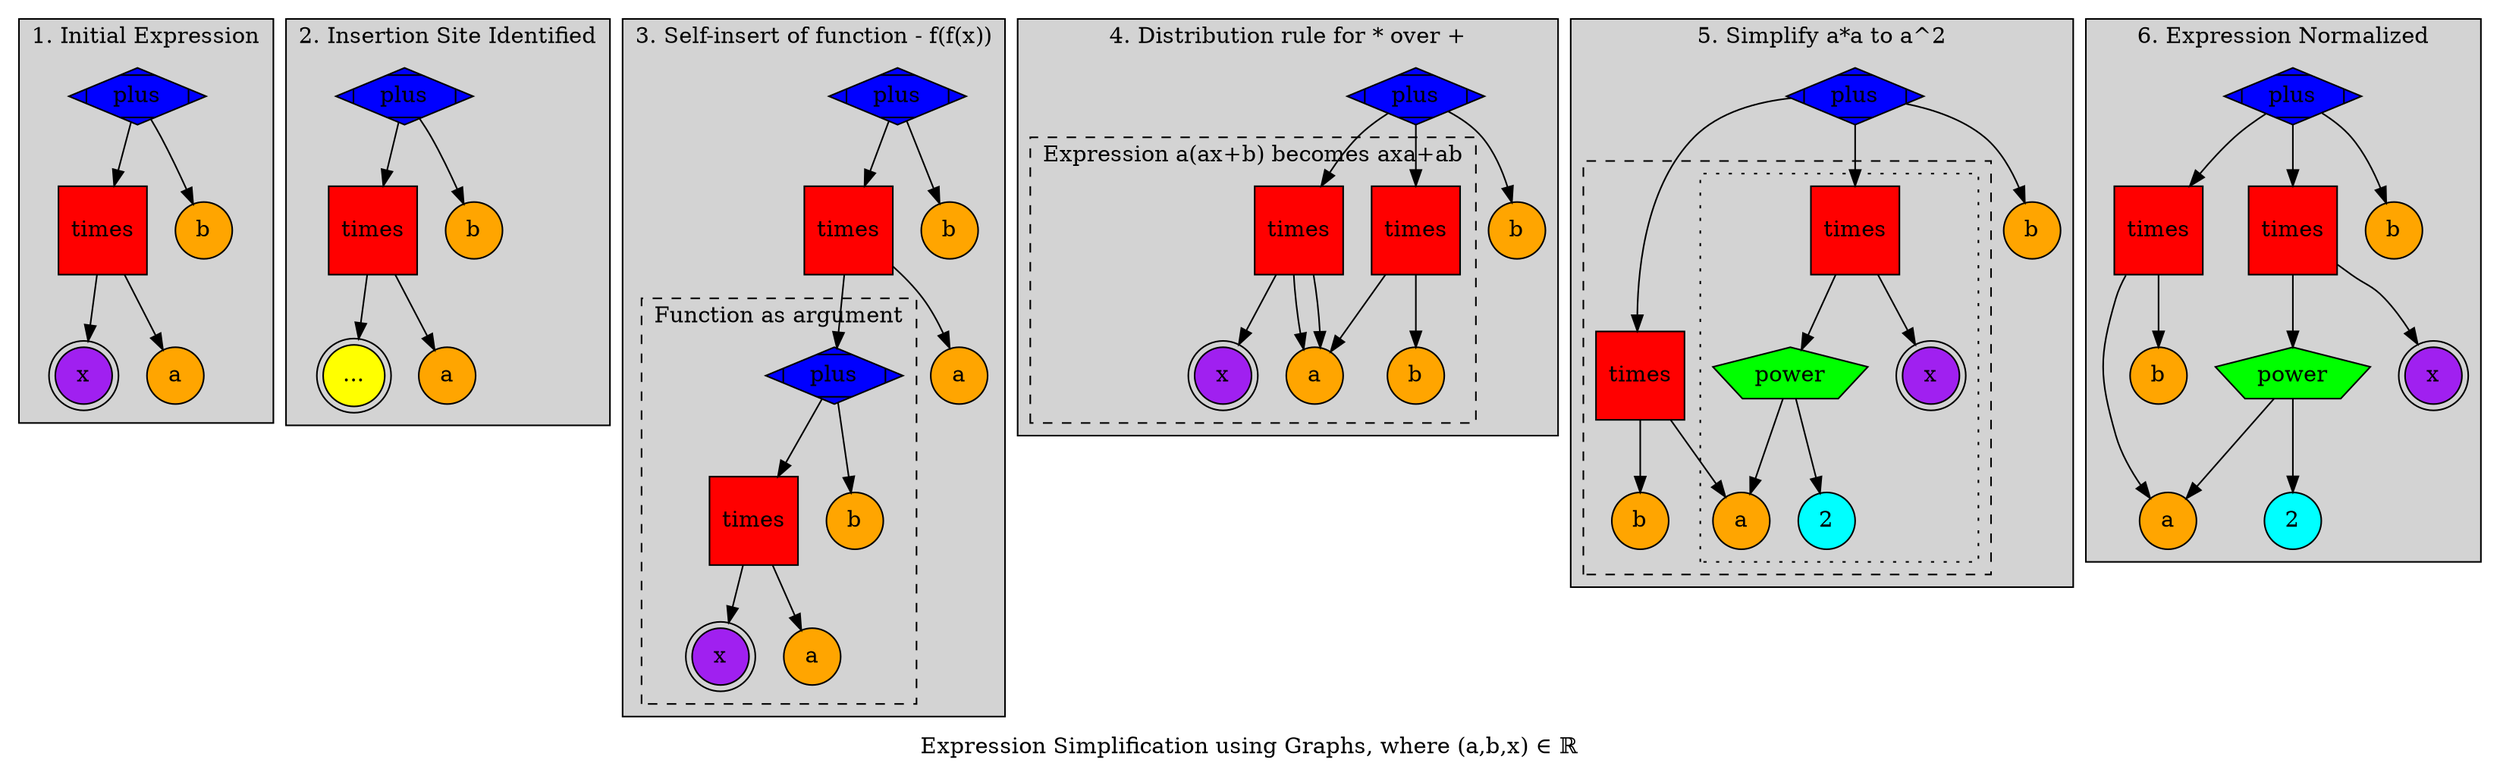 digraph exp_graph{
    label = "Expression Simplification using Graphs, where (a,b,x) ∈ ℝ";
    shape = "rectangle";
    style = "filled";
    
    subgraph cluster_expression1 {
        label = "1. Initial Expression";

        plus [label="plus" shape="Mdiamond" style="filled" fillcolor="blue"];
        times [label="times" shape="square" style="filled" fillcolor="red"];
        #power [shape="pentagon" style="filled" fillcolor="green"];
        x [label="x" shape="doublecircle" style="filled" fillcolor="purple"];
        a [label="a" shape="circle" style="filled" fillcolor="orange"];
        b [label="b" shape="circle" style="filled" fillcolor="orange"];

        plus -> times;
        plus -> b;
        times -> a;
        times -> x;
    }

    subgraph cluster_expression1_5 {
        label = "2. Insertion Site Identified";

        plus15 [label="plus" shape="Mdiamond" style="filled" fillcolor="blue"];
        times15 [label="times" shape="square" style="filled" fillcolor="red"];
        #power [shape="pentagon" style="filled" fillcolor="green"];
        x15 [label="..." shape="doublecircle" style="filled" fillcolor="yellow"];
        a15 [label="a" shape="circle" style="filled" fillcolor="orange"];
        b15 [label="b" shape="circle" style="filled" fillcolor="orange"];

        plus15 -> times15;
        plus15 -> b15;
        times15 -> a15;
        times15 -> x15;
    }

    subgraph cluster_expression2 {
        label = "3. Self-insert of function - f(f(x))";

        plus2 [label="plus" shape="Mdiamond" style="filled" fillcolor="blue"];
        plus2n [label="plus" shape="Mdiamond" style="filled" fillcolor="blue"];
        times2 [label="times" shape="square" style="filled" fillcolor="red"];
        times2n [label="times" shape="square" style="filled" fillcolor="red"];
        #power2 [shape="pentagon" style="filled" fillcolor="green"];
        #x2 [label="x" shape="doublecircle" style="filled" fillcolor="purple"];
        x2n [label="x" shape="doublecircle" style="filled" fillcolor="purple"];
        a2 [label="a" shape="circle" style="filled" fillcolor="orange"];
        a2n [label="a" shape="circle" style="filled" fillcolor="orange"];
        b2 [label="b" shape="circle" style="filled" fillcolor="orange"];
        b2n [label="b" shape="circle" style="filled" fillcolor="orange"];

        plus2 -> times2;
        plus2 -> b2;
        times2 -> a2;

        times2 -> plus2n;

        subgraph cluster_arg {
            label = "Function as argument";
            style = "dashed";

            plus2n -> times2n;
            plus2n -> b2n;
            times2n -> a2n;
            times2n -> x2n;
        }
    }

    subgraph cluster_expression3 {
        label = "4. Distribution rule for * over +";

        plus3 [label="plus" shape="Mdiamond" style="filled" fillcolor="blue"];
        times3 [label="times" shape="square" style="filled" fillcolor="red"];
        times3n [label="times" shape="square" style="filled" fillcolor="red"];
        #power2 [shape="pentagon" style="filled" fillcolor="green"];
        #x3 [label="x" shape="doublecircle" style="filled" fillcolor="purple"];
        x3n [label="x" shape="doublecircle" style="filled" fillcolor="purple"];
        #a3 [label="a" shape="circle" style="filled" fillcolor="orange"];
        a3n [label="a" shape="circle" style="filled" fillcolor="orange"];
        b3 [label="b" shape="circle" style="filled" fillcolor="orange"];
        b3n [label="b" shape="circle" style="filled" fillcolor="orange"];

        plus3 -> times3;
        plus3 -> b3;
        plus3 -> times3n;

        subgraph cluster_arg2 {
            label = "Expression a(ax+b) becomes axa+ab";
            style = "dashed";

            times3 -> a3n;
            times3 -> b3n;

            times3n -> a3n;
            times3n -> a3n;
            times3n -> x3n;
        }
    }

    subgraph cluster_expression4 {
        label = "5. Simplify a*a to a^2";

        plus4 [label="plus" shape="Mdiamond" style="filled" fillcolor="blue"];
        times4 [label="times" shape="square" style="filled" fillcolor="red"];
        times4n [label="times" shape="square" style="filled" fillcolor="red"];
        power1 [label="power" shape="pentagon" style="filled" fillcolor="green"];
        #x3 [label="x" shape="doublecircle" style="filled" fillcolor="purple"];
        x4n [label="x" shape="doublecircle" style="filled" fillcolor="purple"];
        #a4 [label="a" shape="circle" style="filled" fillcolor="orange"];
        a4n [label="a" shape="circle" style="filled" fillcolor="orange"];
        b4 [label="b" shape="circle" style="filled" fillcolor="orange"];
        b4n [label="b" shape="circle" style="filled" fillcolor="orange"];
        num [label="2" shape="circle" style="filled" fillcolor="cyan"];

        plus4 -> times4;
        plus4 -> b4;
        plus4 -> times4n;

        subgraph cluster_arg3 {
            label = "";
            style = "dashed";

            times4 -> a4n;
            times4 -> b4n;

            subgraph cluster_power1 {
                style = "dotted"

                power1 -> a4n;
                power1 -> num;
                times4n -> power1;
                times4n -> x4n;
            }
        }
    }

    subgraph cluster_expression5 {
        label = "6. Expression Normalized";

        plus5 [label="plus" shape="Mdiamond" style="filled" fillcolor="blue"];
        times5 [label="times" shape="square" style="filled" fillcolor="red"];
        times5n [label="times" shape="square" style="filled" fillcolor="red"];
        power5 [label="power" shape="pentagon" style="filled" fillcolor="green"];
        x5n [label="x" shape="doublecircle" style="filled" fillcolor="purple"];
        a5n [label="a" shape="circle" style="filled" fillcolor="orange"];
        b5 [label="b" shape="circle" style="filled" fillcolor="orange"];
        b5n [label="b" shape="circle" style="filled" fillcolor="orange"];
        num5 [label="2" shape="circle" style="filled" fillcolor="cyan"];

        plus5 -> times5;
        plus5 -> b5;
        plus5 -> times5n;

        times5 -> a5n;
        times5 -> b5n;

        power5 -> a5n;
        power5 -> num5;
        times5n -> power5;
        times5n -> x5n;
    }
}
